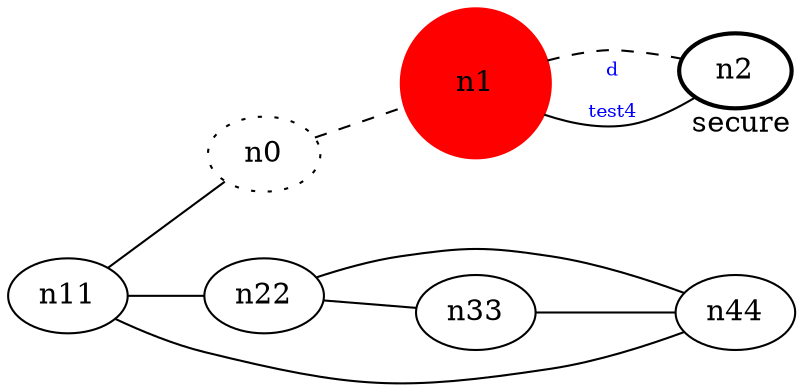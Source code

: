 graph test4 {
	rankdir=LR;
	fontcolor=blue; /* c1; c1; c0 -- c1 */
	n0 [style=dotted, fillcolor="#123456"]; // c170141183460469231731687303715884105728; c3; c2 -- c3
	n1 [height=1, width=1, color=red, style=filled];
	n2 [style=bold, xlabel="secure"];
	n0 -- n1 -- n2[style=dashed];
	n1 -- n2 [font name="comic sans", label="d\n\l\G", fontcolor=blue, fontsize=9];
	n11 -- n22;
	n11 -- n0;
	n11 -- n44;
	n22 -- n33;
	n22 -- n44;
	n33 -- n44;
}

